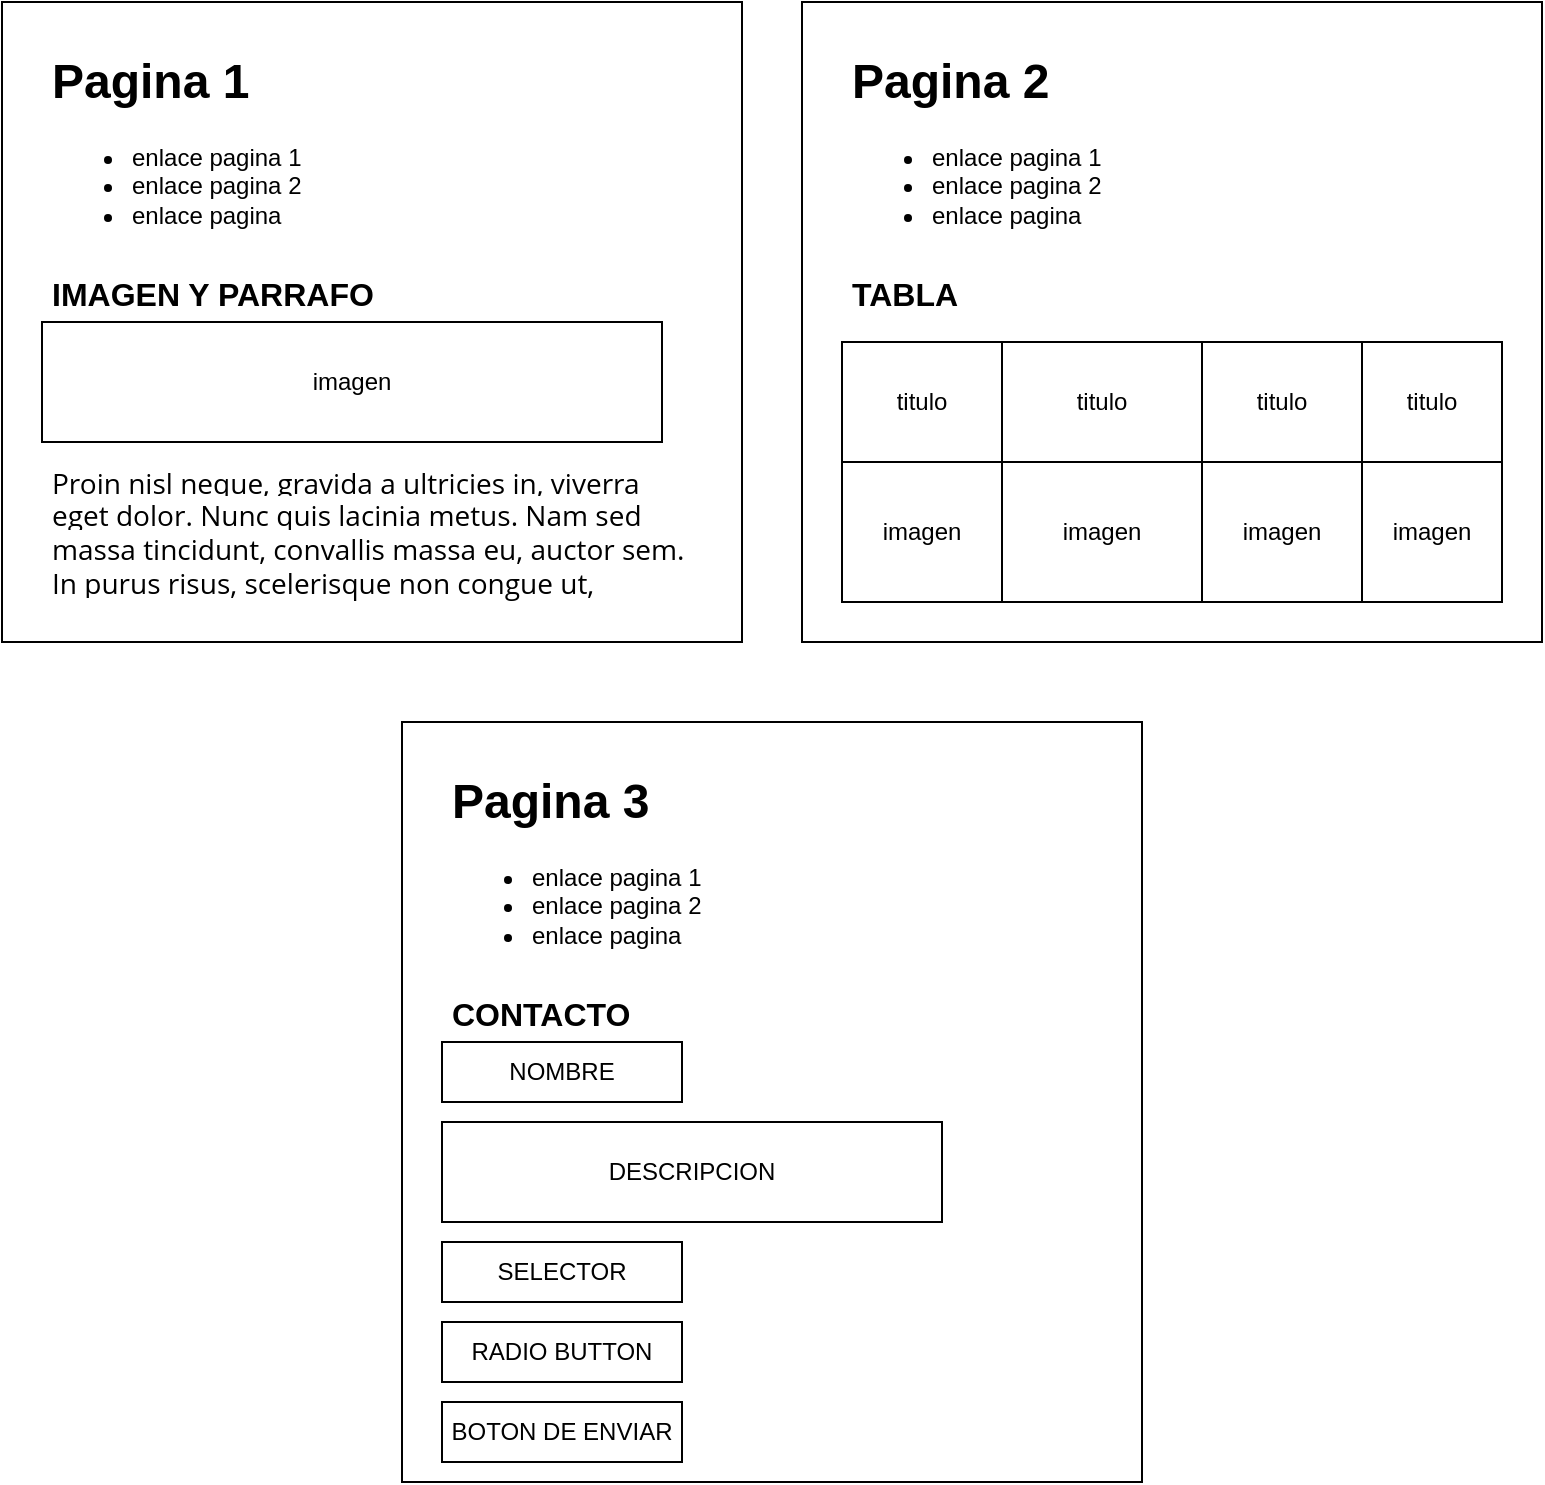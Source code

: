 <mxfile version="13.2.4" type="device"><diagram id="iF69_ZMiTBTsFYGwL7El" name="Page-1"><mxGraphModel dx="868" dy="498" grid="1" gridSize="10" guides="1" tooltips="1" connect="1" arrows="1" fold="1" page="1" pageScale="1" pageWidth="827" pageHeight="1169" math="0" shadow="0"><root><mxCell id="0"/><mxCell id="1" parent="0"/><mxCell id="-s4NGM8p6XVDbQhtja-F-1" value="" style="rounded=0;whiteSpace=wrap;html=1;" vertex="1" parent="1"><mxGeometry x="40" y="80" width="370" height="320" as="geometry"/></mxCell><mxCell id="-s4NGM8p6XVDbQhtja-F-3" value="" style="rounded=0;whiteSpace=wrap;html=1;" vertex="1" parent="1"><mxGeometry x="440" y="80" width="370" height="320" as="geometry"/></mxCell><mxCell id="-s4NGM8p6XVDbQhtja-F-4" value="" style="rounded=0;whiteSpace=wrap;html=1;" vertex="1" parent="1"><mxGeometry x="240" y="440" width="370" height="380" as="geometry"/></mxCell><mxCell id="-s4NGM8p6XVDbQhtja-F-5" value="&lt;h1&gt;Pagina 1&lt;/h1&gt;&lt;div&gt;&lt;ul&gt;&lt;li&gt;enlace pagina 1&lt;/li&gt;&lt;li&gt;enlace pagina 2&lt;/li&gt;&lt;li&gt;enlace pagina&lt;br&gt;&lt;/li&gt;&lt;/ul&gt;&lt;div&gt;&lt;h1&gt;&lt;span style=&quot;font-size: 16px&quot;&gt;IMAGEN Y PARRAFO&lt;/span&gt;&lt;/h1&gt;&lt;/div&gt;&lt;/div&gt;&lt;div&gt;&lt;br&gt;&lt;/div&gt;&lt;div&gt;&lt;br&gt;&lt;/div&gt;&lt;div&gt;&lt;br&gt;&lt;/div&gt;&lt;div&gt;&lt;br&gt;&lt;/div&gt;&lt;div&gt;&lt;span style=&quot;font-family: &amp;#34;open sans&amp;#34; , &amp;#34;arial&amp;#34; , sans-serif ; font-size: 14px ; text-align: justify ; background-color: rgb(255 , 255 , 255)&quot;&gt;Proin nisl neque, gravida a ultricies in, viverra eget dolor. Nunc quis lacinia metus. Nam sed massa tincidunt, convallis massa eu, auctor sem. In purus risus, scelerisque non congue ut, hendrerit nec&lt;/span&gt;&lt;br&gt;&lt;/div&gt;" style="text;html=1;strokeColor=none;fillColor=none;spacing=5;spacingTop=-20;whiteSpace=wrap;overflow=hidden;rounded=0;" vertex="1" parent="1"><mxGeometry x="60" y="100" width="330" height="280" as="geometry"/></mxCell><mxCell id="-s4NGM8p6XVDbQhtja-F-6" value="imagen" style="rounded=0;whiteSpace=wrap;html=1;" vertex="1" parent="1"><mxGeometry x="60" y="240" width="310" height="60" as="geometry"/></mxCell><mxCell id="-s4NGM8p6XVDbQhtja-F-8" value="&lt;h1&gt;Pagina 2&lt;/h1&gt;&lt;div&gt;&lt;ul&gt;&lt;li&gt;enlace pagina 1&lt;/li&gt;&lt;li&gt;enlace pagina 2&lt;/li&gt;&lt;li&gt;enlace pagina&lt;br&gt;&lt;/li&gt;&lt;/ul&gt;&lt;div&gt;&lt;h1&gt;&lt;span style=&quot;font-size: 16px&quot;&gt;TABLA&lt;/span&gt;&lt;/h1&gt;&lt;/div&gt;&lt;/div&gt;&lt;div&gt;&lt;br&gt;&lt;/div&gt;&lt;div&gt;&lt;br&gt;&lt;/div&gt;&lt;div&gt;&lt;br&gt;&lt;/div&gt;&lt;div&gt;&lt;br&gt;&lt;/div&gt;&lt;div&gt;&lt;br&gt;&lt;/div&gt;" style="text;html=1;strokeColor=none;fillColor=none;spacing=5;spacingTop=-20;whiteSpace=wrap;overflow=hidden;rounded=0;" vertex="1" parent="1"><mxGeometry x="460" y="100" width="330" height="280" as="geometry"/></mxCell><mxCell id="-s4NGM8p6XVDbQhtja-F-9" value="" style="rounded=0;whiteSpace=wrap;html=1;" vertex="1" parent="1"><mxGeometry x="460" y="250" width="330" height="130" as="geometry"/></mxCell><mxCell id="-s4NGM8p6XVDbQhtja-F-10" value="" style="rounded=0;whiteSpace=wrap;html=1;" vertex="1" parent="1"><mxGeometry x="460" y="250" width="330" height="60" as="geometry"/></mxCell><mxCell id="-s4NGM8p6XVDbQhtja-F-11" value="imagen" style="rounded=0;whiteSpace=wrap;html=1;" vertex="1" parent="1"><mxGeometry x="460" y="310" width="80" height="70" as="geometry"/></mxCell><mxCell id="-s4NGM8p6XVDbQhtja-F-12" value="imagen" style="rounded=0;whiteSpace=wrap;html=1;" vertex="1" parent="1"><mxGeometry x="540" y="310" width="100" height="70" as="geometry"/></mxCell><mxCell id="-s4NGM8p6XVDbQhtja-F-13" value="imagen" style="rounded=0;whiteSpace=wrap;html=1;" vertex="1" parent="1"><mxGeometry x="640" y="310" width="80" height="70" as="geometry"/></mxCell><mxCell id="-s4NGM8p6XVDbQhtja-F-14" value="titulo" style="rounded=0;whiteSpace=wrap;html=1;" vertex="1" parent="1"><mxGeometry x="640" y="250" width="80" height="60" as="geometry"/></mxCell><mxCell id="-s4NGM8p6XVDbQhtja-F-15" value="titulo" style="rounded=0;whiteSpace=wrap;html=1;" vertex="1" parent="1"><mxGeometry x="540" y="250" width="100" height="60" as="geometry"/></mxCell><mxCell id="-s4NGM8p6XVDbQhtja-F-16" value="titulo" style="rounded=0;whiteSpace=wrap;html=1;" vertex="1" parent="1"><mxGeometry x="460" y="250" width="80" height="60" as="geometry"/></mxCell><mxCell id="-s4NGM8p6XVDbQhtja-F-17" value="titulo" style="rounded=0;whiteSpace=wrap;html=1;" vertex="1" parent="1"><mxGeometry x="720" y="250" width="70" height="60" as="geometry"/></mxCell><mxCell id="-s4NGM8p6XVDbQhtja-F-18" value="imagen" style="rounded=0;whiteSpace=wrap;html=1;" vertex="1" parent="1"><mxGeometry x="720" y="310" width="70" height="70" as="geometry"/></mxCell><mxCell id="-s4NGM8p6XVDbQhtja-F-19" value="&lt;h1&gt;Pagina 3&lt;/h1&gt;&lt;div&gt;&lt;ul&gt;&lt;li&gt;enlace pagina 1&lt;/li&gt;&lt;li&gt;enlace pagina 2&lt;/li&gt;&lt;li&gt;enlace pagina&lt;br&gt;&lt;/li&gt;&lt;/ul&gt;&lt;div&gt;&lt;h1&gt;&lt;span style=&quot;font-size: 16px&quot;&gt;CONTACTO&lt;/span&gt;&lt;/h1&gt;&lt;/div&gt;&lt;/div&gt;&lt;div&gt;&lt;br&gt;&lt;/div&gt;&lt;div&gt;&lt;br&gt;&lt;/div&gt;&lt;div&gt;&lt;br&gt;&lt;/div&gt;&lt;div&gt;&lt;br&gt;&lt;/div&gt;&lt;div&gt;&lt;br&gt;&lt;/div&gt;" style="text;html=1;strokeColor=none;fillColor=none;spacing=5;spacingTop=-20;whiteSpace=wrap;overflow=hidden;rounded=0;" vertex="1" parent="1"><mxGeometry x="260" y="460" width="330" height="280" as="geometry"/></mxCell><mxCell id="-s4NGM8p6XVDbQhtja-F-20" value="NOMBRE" style="rounded=0;whiteSpace=wrap;html=1;" vertex="1" parent="1"><mxGeometry x="260" y="600" width="120" height="30" as="geometry"/></mxCell><mxCell id="-s4NGM8p6XVDbQhtja-F-21" value="DESCRIPCION" style="rounded=0;whiteSpace=wrap;html=1;" vertex="1" parent="1"><mxGeometry x="260" y="640" width="250" height="50" as="geometry"/></mxCell><mxCell id="-s4NGM8p6XVDbQhtja-F-22" value="SELECTOR" style="rounded=0;whiteSpace=wrap;html=1;" vertex="1" parent="1"><mxGeometry x="260" y="700" width="120" height="30" as="geometry"/></mxCell><mxCell id="-s4NGM8p6XVDbQhtja-F-23" value="RADIO BUTTON" style="rounded=0;whiteSpace=wrap;html=1;" vertex="1" parent="1"><mxGeometry x="260" y="740" width="120" height="30" as="geometry"/></mxCell><mxCell id="-s4NGM8p6XVDbQhtja-F-24" value="BOTON DE ENVIAR" style="rounded=0;whiteSpace=wrap;html=1;" vertex="1" parent="1"><mxGeometry x="260" y="780" width="120" height="30" as="geometry"/></mxCell></root></mxGraphModel></diagram></mxfile>